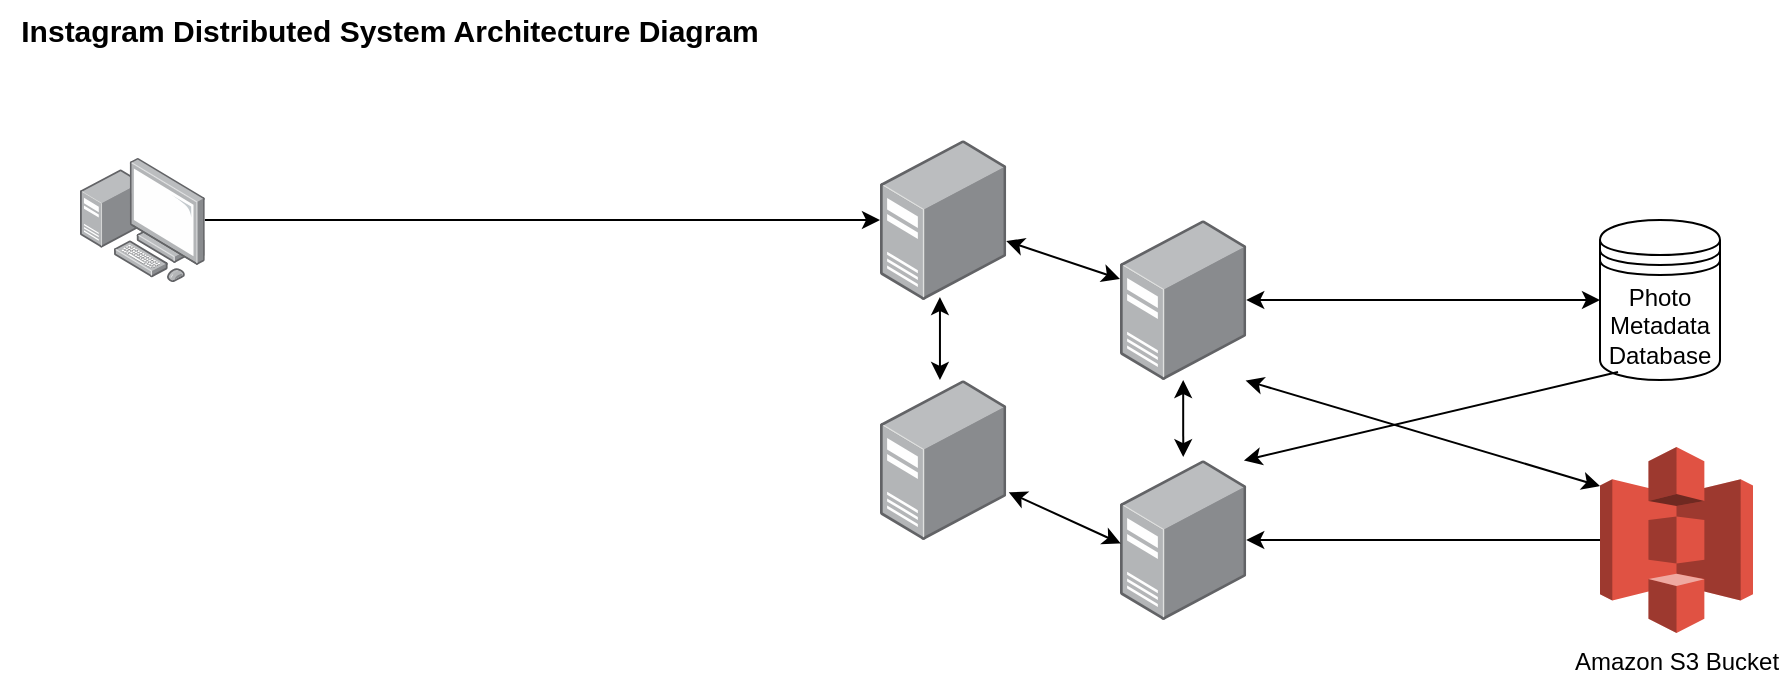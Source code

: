 <mxfile version="21.1.2" type="github">
  <diagram name="Page-1" id="BQi_Npg3bvt2SGq1sg37">
    <mxGraphModel dx="1050" dy="585" grid="1" gridSize="10" guides="1" tooltips="1" connect="1" arrows="1" fold="1" page="1" pageScale="1" pageWidth="1169" pageHeight="827" math="0" shadow="0">
      <root>
        <mxCell id="0" />
        <mxCell id="1" parent="0" />
        <mxCell id="7QXTfeYqioAX42jM7p8--1" value="&lt;b&gt;&lt;font style=&quot;font-size: 15px;&quot;&gt;Instagram Distributed System Architecture Diagram&lt;/font&gt;&lt;/b&gt;" style="text;html=1;strokeColor=none;fillColor=none;align=center;verticalAlign=middle;whiteSpace=wrap;rounded=0;" vertex="1" parent="1">
          <mxGeometry y="10" width="390" height="30" as="geometry" />
        </mxCell>
        <mxCell id="7QXTfeYqioAX42jM7p8--2" value="" style="image;points=[];aspect=fixed;html=1;align=center;shadow=0;dashed=0;image=img/lib/allied_telesis/computer_and_terminals/Server_Desktop.svg;" vertex="1" parent="1">
          <mxGeometry x="440" y="80" width="63.11" height="80" as="geometry" />
        </mxCell>
        <mxCell id="7QXTfeYqioAX42jM7p8--13" style="edgeStyle=orthogonalEdgeStyle;rounded=0;orthogonalLoop=1;jettySize=auto;html=1;" edge="1" parent="1" source="7QXTfeYqioAX42jM7p8--3" target="7QXTfeYqioAX42jM7p8--2">
          <mxGeometry relative="1" as="geometry" />
        </mxCell>
        <mxCell id="7QXTfeYqioAX42jM7p8--3" value="" style="image;points=[];aspect=fixed;html=1;align=center;shadow=0;dashed=0;image=img/lib/allied_telesis/computer_and_terminals/Personal_Computer_with_Server.svg;" vertex="1" parent="1">
          <mxGeometry x="40" y="88.8" width="62.4" height="62.4" as="geometry" />
        </mxCell>
        <mxCell id="7QXTfeYqioAX42jM7p8--4" value="" style="image;points=[];aspect=fixed;html=1;align=center;shadow=0;dashed=0;image=img/lib/allied_telesis/computer_and_terminals/Server_Desktop.svg;" vertex="1" parent="1">
          <mxGeometry x="440" y="200" width="63.11" height="80" as="geometry" />
        </mxCell>
        <mxCell id="7QXTfeYqioAX42jM7p8--16" style="edgeStyle=orthogonalEdgeStyle;rounded=0;orthogonalLoop=1;jettySize=auto;html=1;startArrow=classic;startFill=1;" edge="1" parent="1" source="7QXTfeYqioAX42jM7p8--5" target="7QXTfeYqioAX42jM7p8--15">
          <mxGeometry relative="1" as="geometry" />
        </mxCell>
        <mxCell id="7QXTfeYqioAX42jM7p8--5" value="" style="image;points=[];aspect=fixed;html=1;align=center;shadow=0;dashed=0;image=img/lib/allied_telesis/computer_and_terminals/Server_Desktop.svg;" vertex="1" parent="1">
          <mxGeometry x="560" y="120" width="63.11" height="80" as="geometry" />
        </mxCell>
        <mxCell id="7QXTfeYqioAX42jM7p8--18" style="edgeStyle=orthogonalEdgeStyle;rounded=0;orthogonalLoop=1;jettySize=auto;html=1;startArrow=classic;startFill=1;endArrow=none;endFill=0;" edge="1" parent="1" source="7QXTfeYqioAX42jM7p8--6" target="7QXTfeYqioAX42jM7p8--17">
          <mxGeometry relative="1" as="geometry" />
        </mxCell>
        <mxCell id="7QXTfeYqioAX42jM7p8--6" value="" style="image;points=[];aspect=fixed;html=1;align=center;shadow=0;dashed=0;image=img/lib/allied_telesis/computer_and_terminals/Server_Desktop.svg;" vertex="1" parent="1">
          <mxGeometry x="560" y="240" width="63.11" height="80" as="geometry" />
        </mxCell>
        <mxCell id="7QXTfeYqioAX42jM7p8--8" value="" style="endArrow=classic;startArrow=classic;html=1;rounded=0;entryX=0.475;entryY=0.982;entryDx=0;entryDy=0;entryPerimeter=0;exitX=0.475;exitY=0;exitDx=0;exitDy=0;exitPerimeter=0;" edge="1" parent="1" source="7QXTfeYqioAX42jM7p8--4" target="7QXTfeYqioAX42jM7p8--2">
          <mxGeometry width="50" height="50" relative="1" as="geometry">
            <mxPoint x="510" y="290" as="sourcePoint" />
            <mxPoint x="560" y="240" as="targetPoint" />
          </mxGeometry>
        </mxCell>
        <mxCell id="7QXTfeYqioAX42jM7p8--9" value="" style="endArrow=classic;startArrow=classic;html=1;rounded=0;" edge="1" parent="1" source="7QXTfeYqioAX42jM7p8--5" target="7QXTfeYqioAX42jM7p8--2">
          <mxGeometry width="50" height="50" relative="1" as="geometry">
            <mxPoint x="480" y="210" as="sourcePoint" />
            <mxPoint x="480" y="169" as="targetPoint" />
          </mxGeometry>
        </mxCell>
        <mxCell id="7QXTfeYqioAX42jM7p8--10" value="" style="endArrow=classic;startArrow=classic;html=1;rounded=0;entryX=0.501;entryY=-0.018;entryDx=0;entryDy=0;entryPerimeter=0;" edge="1" parent="1" source="7QXTfeYqioAX42jM7p8--5" target="7QXTfeYqioAX42jM7p8--6">
          <mxGeometry width="50" height="50" relative="1" as="geometry">
            <mxPoint x="490" y="220" as="sourcePoint" />
            <mxPoint x="490" y="179" as="targetPoint" />
          </mxGeometry>
        </mxCell>
        <mxCell id="7QXTfeYqioAX42jM7p8--11" value="" style="endArrow=classic;startArrow=classic;html=1;rounded=0;entryX=1.02;entryY=0.702;entryDx=0;entryDy=0;entryPerimeter=0;exitX=0.006;exitY=0.522;exitDx=0;exitDy=0;exitPerimeter=0;" edge="1" parent="1" source="7QXTfeYqioAX42jM7p8--6" target="7QXTfeYqioAX42jM7p8--4">
          <mxGeometry width="50" height="50" relative="1" as="geometry">
            <mxPoint x="500" y="230" as="sourcePoint" />
            <mxPoint x="500" y="189" as="targetPoint" />
          </mxGeometry>
        </mxCell>
        <mxCell id="7QXTfeYqioAX42jM7p8--15" value="Photo Metadata Database" style="shape=datastore;whiteSpace=wrap;html=1;" vertex="1" parent="1">
          <mxGeometry x="800" y="120" width="60" height="80" as="geometry" />
        </mxCell>
        <mxCell id="7QXTfeYqioAX42jM7p8--17" value="Amazon S3 Bucket" style="outlineConnect=0;dashed=0;verticalLabelPosition=bottom;verticalAlign=top;align=center;html=1;shape=mxgraph.aws3.s3;fillColor=#E05243;gradientColor=none;" vertex="1" parent="1">
          <mxGeometry x="800" y="233.5" width="76.5" height="93" as="geometry" />
        </mxCell>
        <mxCell id="7QXTfeYqioAX42jM7p8--19" value="" style="endArrow=classic;html=1;rounded=0;exitX=0.15;exitY=0.95;exitDx=0;exitDy=0;exitPerimeter=0;entryX=0.982;entryY=0.003;entryDx=0;entryDy=0;entryPerimeter=0;" edge="1" parent="1" source="7QXTfeYqioAX42jM7p8--15" target="7QXTfeYqioAX42jM7p8--6">
          <mxGeometry width="50" height="50" relative="1" as="geometry">
            <mxPoint x="510" y="280" as="sourcePoint" />
            <mxPoint x="560" y="230" as="targetPoint" />
          </mxGeometry>
        </mxCell>
        <mxCell id="7QXTfeYqioAX42jM7p8--20" value="" style="endArrow=classic;startArrow=classic;html=1;rounded=0;entryX=0.995;entryY=1.003;entryDx=0;entryDy=0;entryPerimeter=0;exitX=0;exitY=0.21;exitDx=0;exitDy=0;exitPerimeter=0;" edge="1" parent="1" source="7QXTfeYqioAX42jM7p8--17" target="7QXTfeYqioAX42jM7p8--5">
          <mxGeometry width="50" height="50" relative="1" as="geometry">
            <mxPoint x="510" y="280" as="sourcePoint" />
            <mxPoint x="560" y="230" as="targetPoint" />
          </mxGeometry>
        </mxCell>
      </root>
    </mxGraphModel>
  </diagram>
</mxfile>
